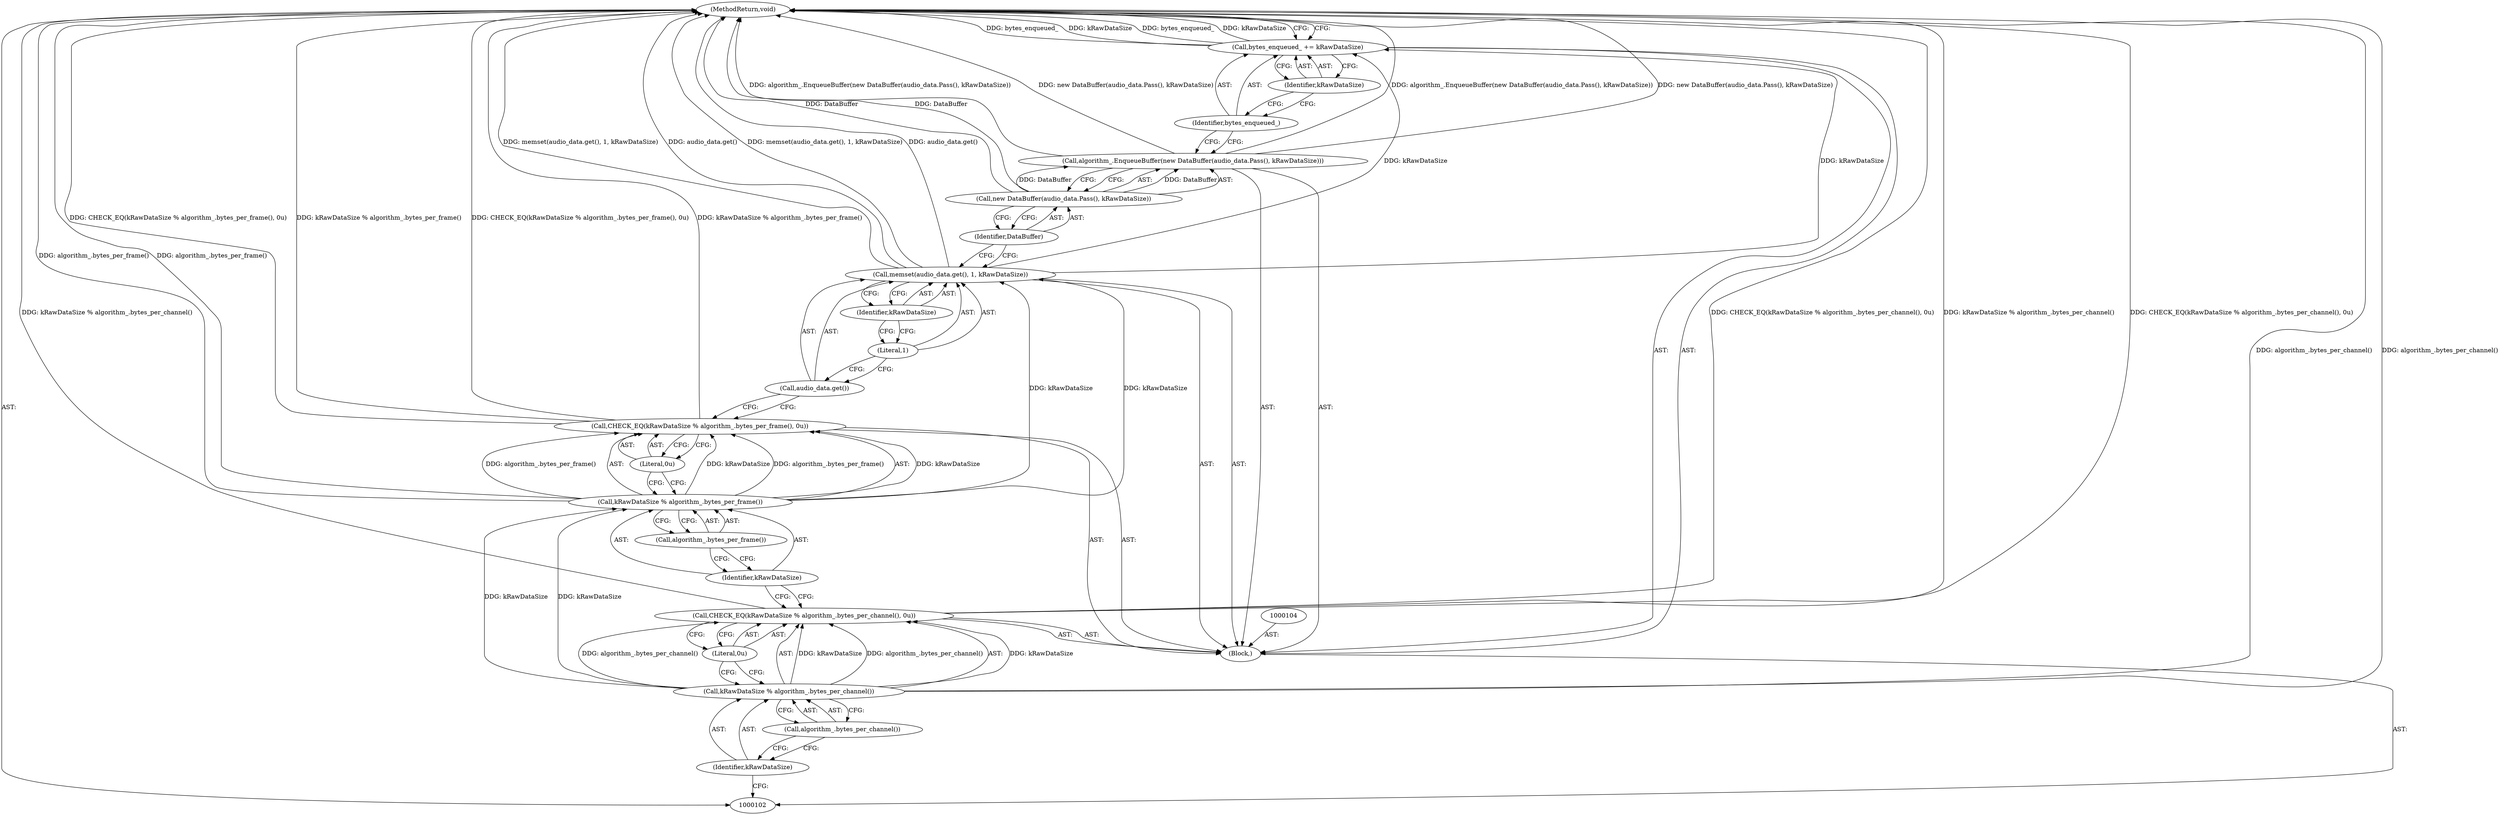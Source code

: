 digraph "0_Chrome_802ecdb9cee0d66fe546bdf24e98150f8f716ad8_4" {
"1000125" [label="(MethodReturn,void)"];
"1000103" [label="(Block,)"];
"1000106" [label="(Call,kRawDataSize % algorithm_.bytes_per_channel())"];
"1000107" [label="(Identifier,kRawDataSize)"];
"1000108" [label="(Call,algorithm_.bytes_per_channel())"];
"1000105" [label="(Call,CHECK_EQ(kRawDataSize % algorithm_.bytes_per_channel(), 0u))"];
"1000109" [label="(Literal,0u)"];
"1000111" [label="(Call,kRawDataSize % algorithm_.bytes_per_frame())"];
"1000112" [label="(Identifier,kRawDataSize)"];
"1000113" [label="(Call,algorithm_.bytes_per_frame())"];
"1000110" [label="(Call,CHECK_EQ(kRawDataSize % algorithm_.bytes_per_frame(), 0u))"];
"1000114" [label="(Literal,0u)"];
"1000116" [label="(Call,audio_data.get())"];
"1000117" [label="(Literal,1)"];
"1000118" [label="(Identifier,kRawDataSize)"];
"1000115" [label="(Call,memset(audio_data.get(), 1, kRawDataSize))"];
"1000120" [label="(Call,new DataBuffer(audio_data.Pass(), kRawDataSize))"];
"1000121" [label="(Identifier,DataBuffer)"];
"1000119" [label="(Call,algorithm_.EnqueueBuffer(new DataBuffer(audio_data.Pass(), kRawDataSize)))"];
"1000124" [label="(Identifier,kRawDataSize)"];
"1000122" [label="(Call,bytes_enqueued_ += kRawDataSize)"];
"1000123" [label="(Identifier,bytes_enqueued_)"];
"1000125" -> "1000102"  [label="AST: "];
"1000125" -> "1000122"  [label="CFG: "];
"1000106" -> "1000125"  [label="DDG: algorithm_.bytes_per_channel()"];
"1000105" -> "1000125"  [label="DDG: CHECK_EQ(kRawDataSize % algorithm_.bytes_per_channel(), 0u)"];
"1000105" -> "1000125"  [label="DDG: kRawDataSize % algorithm_.bytes_per_channel()"];
"1000122" -> "1000125"  [label="DDG: bytes_enqueued_"];
"1000122" -> "1000125"  [label="DDG: kRawDataSize"];
"1000119" -> "1000125"  [label="DDG: algorithm_.EnqueueBuffer(new DataBuffer(audio_data.Pass(), kRawDataSize))"];
"1000119" -> "1000125"  [label="DDG: new DataBuffer(audio_data.Pass(), kRawDataSize)"];
"1000115" -> "1000125"  [label="DDG: memset(audio_data.get(), 1, kRawDataSize)"];
"1000115" -> "1000125"  [label="DDG: audio_data.get()"];
"1000120" -> "1000125"  [label="DDG: DataBuffer"];
"1000111" -> "1000125"  [label="DDG: algorithm_.bytes_per_frame()"];
"1000110" -> "1000125"  [label="DDG: CHECK_EQ(kRawDataSize % algorithm_.bytes_per_frame(), 0u)"];
"1000110" -> "1000125"  [label="DDG: kRawDataSize % algorithm_.bytes_per_frame()"];
"1000103" -> "1000102"  [label="AST: "];
"1000104" -> "1000103"  [label="AST: "];
"1000105" -> "1000103"  [label="AST: "];
"1000110" -> "1000103"  [label="AST: "];
"1000115" -> "1000103"  [label="AST: "];
"1000119" -> "1000103"  [label="AST: "];
"1000122" -> "1000103"  [label="AST: "];
"1000106" -> "1000105"  [label="AST: "];
"1000106" -> "1000108"  [label="CFG: "];
"1000107" -> "1000106"  [label="AST: "];
"1000108" -> "1000106"  [label="AST: "];
"1000109" -> "1000106"  [label="CFG: "];
"1000106" -> "1000125"  [label="DDG: algorithm_.bytes_per_channel()"];
"1000106" -> "1000105"  [label="DDG: kRawDataSize"];
"1000106" -> "1000105"  [label="DDG: algorithm_.bytes_per_channel()"];
"1000106" -> "1000111"  [label="DDG: kRawDataSize"];
"1000107" -> "1000106"  [label="AST: "];
"1000107" -> "1000102"  [label="CFG: "];
"1000108" -> "1000107"  [label="CFG: "];
"1000108" -> "1000106"  [label="AST: "];
"1000108" -> "1000107"  [label="CFG: "];
"1000106" -> "1000108"  [label="CFG: "];
"1000105" -> "1000103"  [label="AST: "];
"1000105" -> "1000109"  [label="CFG: "];
"1000106" -> "1000105"  [label="AST: "];
"1000109" -> "1000105"  [label="AST: "];
"1000112" -> "1000105"  [label="CFG: "];
"1000105" -> "1000125"  [label="DDG: CHECK_EQ(kRawDataSize % algorithm_.bytes_per_channel(), 0u)"];
"1000105" -> "1000125"  [label="DDG: kRawDataSize % algorithm_.bytes_per_channel()"];
"1000106" -> "1000105"  [label="DDG: kRawDataSize"];
"1000106" -> "1000105"  [label="DDG: algorithm_.bytes_per_channel()"];
"1000109" -> "1000105"  [label="AST: "];
"1000109" -> "1000106"  [label="CFG: "];
"1000105" -> "1000109"  [label="CFG: "];
"1000111" -> "1000110"  [label="AST: "];
"1000111" -> "1000113"  [label="CFG: "];
"1000112" -> "1000111"  [label="AST: "];
"1000113" -> "1000111"  [label="AST: "];
"1000114" -> "1000111"  [label="CFG: "];
"1000111" -> "1000125"  [label="DDG: algorithm_.bytes_per_frame()"];
"1000111" -> "1000110"  [label="DDG: kRawDataSize"];
"1000111" -> "1000110"  [label="DDG: algorithm_.bytes_per_frame()"];
"1000106" -> "1000111"  [label="DDG: kRawDataSize"];
"1000111" -> "1000115"  [label="DDG: kRawDataSize"];
"1000112" -> "1000111"  [label="AST: "];
"1000112" -> "1000105"  [label="CFG: "];
"1000113" -> "1000112"  [label="CFG: "];
"1000113" -> "1000111"  [label="AST: "];
"1000113" -> "1000112"  [label="CFG: "];
"1000111" -> "1000113"  [label="CFG: "];
"1000110" -> "1000103"  [label="AST: "];
"1000110" -> "1000114"  [label="CFG: "];
"1000111" -> "1000110"  [label="AST: "];
"1000114" -> "1000110"  [label="AST: "];
"1000116" -> "1000110"  [label="CFG: "];
"1000110" -> "1000125"  [label="DDG: CHECK_EQ(kRawDataSize % algorithm_.bytes_per_frame(), 0u)"];
"1000110" -> "1000125"  [label="DDG: kRawDataSize % algorithm_.bytes_per_frame()"];
"1000111" -> "1000110"  [label="DDG: kRawDataSize"];
"1000111" -> "1000110"  [label="DDG: algorithm_.bytes_per_frame()"];
"1000114" -> "1000110"  [label="AST: "];
"1000114" -> "1000111"  [label="CFG: "];
"1000110" -> "1000114"  [label="CFG: "];
"1000116" -> "1000115"  [label="AST: "];
"1000116" -> "1000110"  [label="CFG: "];
"1000117" -> "1000116"  [label="CFG: "];
"1000117" -> "1000115"  [label="AST: "];
"1000117" -> "1000116"  [label="CFG: "];
"1000118" -> "1000117"  [label="CFG: "];
"1000118" -> "1000115"  [label="AST: "];
"1000118" -> "1000117"  [label="CFG: "];
"1000115" -> "1000118"  [label="CFG: "];
"1000115" -> "1000103"  [label="AST: "];
"1000115" -> "1000118"  [label="CFG: "];
"1000116" -> "1000115"  [label="AST: "];
"1000117" -> "1000115"  [label="AST: "];
"1000118" -> "1000115"  [label="AST: "];
"1000121" -> "1000115"  [label="CFG: "];
"1000115" -> "1000125"  [label="DDG: memset(audio_data.get(), 1, kRawDataSize)"];
"1000115" -> "1000125"  [label="DDG: audio_data.get()"];
"1000111" -> "1000115"  [label="DDG: kRawDataSize"];
"1000115" -> "1000122"  [label="DDG: kRawDataSize"];
"1000120" -> "1000119"  [label="AST: "];
"1000120" -> "1000121"  [label="CFG: "];
"1000121" -> "1000120"  [label="AST: "];
"1000119" -> "1000120"  [label="CFG: "];
"1000120" -> "1000125"  [label="DDG: DataBuffer"];
"1000120" -> "1000119"  [label="DDG: DataBuffer"];
"1000121" -> "1000120"  [label="AST: "];
"1000121" -> "1000115"  [label="CFG: "];
"1000120" -> "1000121"  [label="CFG: "];
"1000119" -> "1000103"  [label="AST: "];
"1000119" -> "1000120"  [label="CFG: "];
"1000120" -> "1000119"  [label="AST: "];
"1000123" -> "1000119"  [label="CFG: "];
"1000119" -> "1000125"  [label="DDG: algorithm_.EnqueueBuffer(new DataBuffer(audio_data.Pass(), kRawDataSize))"];
"1000119" -> "1000125"  [label="DDG: new DataBuffer(audio_data.Pass(), kRawDataSize)"];
"1000120" -> "1000119"  [label="DDG: DataBuffer"];
"1000124" -> "1000122"  [label="AST: "];
"1000124" -> "1000123"  [label="CFG: "];
"1000122" -> "1000124"  [label="CFG: "];
"1000122" -> "1000103"  [label="AST: "];
"1000122" -> "1000124"  [label="CFG: "];
"1000123" -> "1000122"  [label="AST: "];
"1000124" -> "1000122"  [label="AST: "];
"1000125" -> "1000122"  [label="CFG: "];
"1000122" -> "1000125"  [label="DDG: bytes_enqueued_"];
"1000122" -> "1000125"  [label="DDG: kRawDataSize"];
"1000115" -> "1000122"  [label="DDG: kRawDataSize"];
"1000123" -> "1000122"  [label="AST: "];
"1000123" -> "1000119"  [label="CFG: "];
"1000124" -> "1000123"  [label="CFG: "];
}
